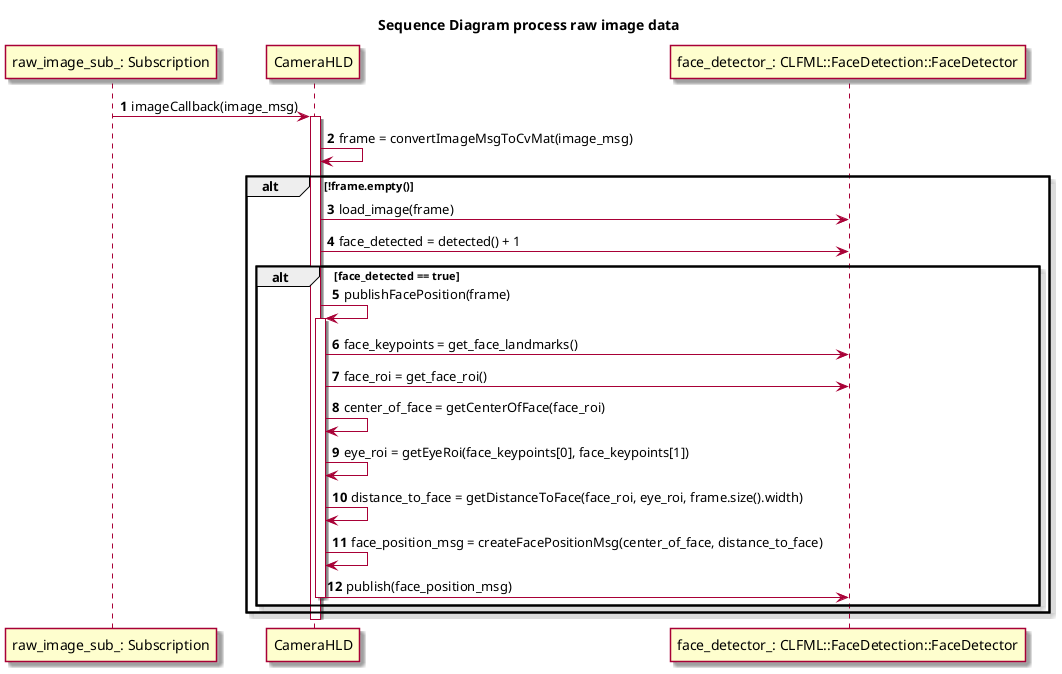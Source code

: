 @startuml Sequence_Diagram_process_raw_image

title Sequence Diagram process raw image data

skin rose

autonumber

participant "raw_image_sub_: Subscription" as raw_image_sub_
participant "CameraHLD" as CameraHLD
participant "face_detector_: CLFML::FaceDetection::FaceDetector" as face_detector_

raw_image_sub_ -> CameraHLD: imageCallback(image_msg)
activate CameraHLD
    CameraHLD -> CameraHLD: frame = convertImageMsgToCvMat(image_msg)
    alt !frame.empty()
        CameraHLD -> face_detector_: load_image(frame)
        CameraHLD -> face_detector_: face_detected = detected() + 1

        alt face_detected == true
            CameraHLD -> CameraHLD: publishFacePosition(frame)
            activate CameraHLD
                CameraHLD -> face_detector_: face_keypoints = get_face_landmarks()
                CameraHLD -> face_detector_: face_roi = get_face_roi()
                CameraHLD -> CameraHLD: center_of_face = getCenterOfFace(face_roi)
                CameraHLD -> CameraHLD: eye_roi = getEyeRoi(face_keypoints[0], face_keypoints[1])
                CameraHLD -> CameraHLD: distance_to_face = getDistanceToFace(face_roi, eye_roi, frame.size().width)
                CameraHLD -> CameraHLD: face_position_msg = createFacePositionMsg(center_of_face, distance_to_face)
                CameraHLD -> face_detector_: publish(face_position_msg)
            deactivate CameraHLD
        end
    end
deactivate CameraHLD
@enduml